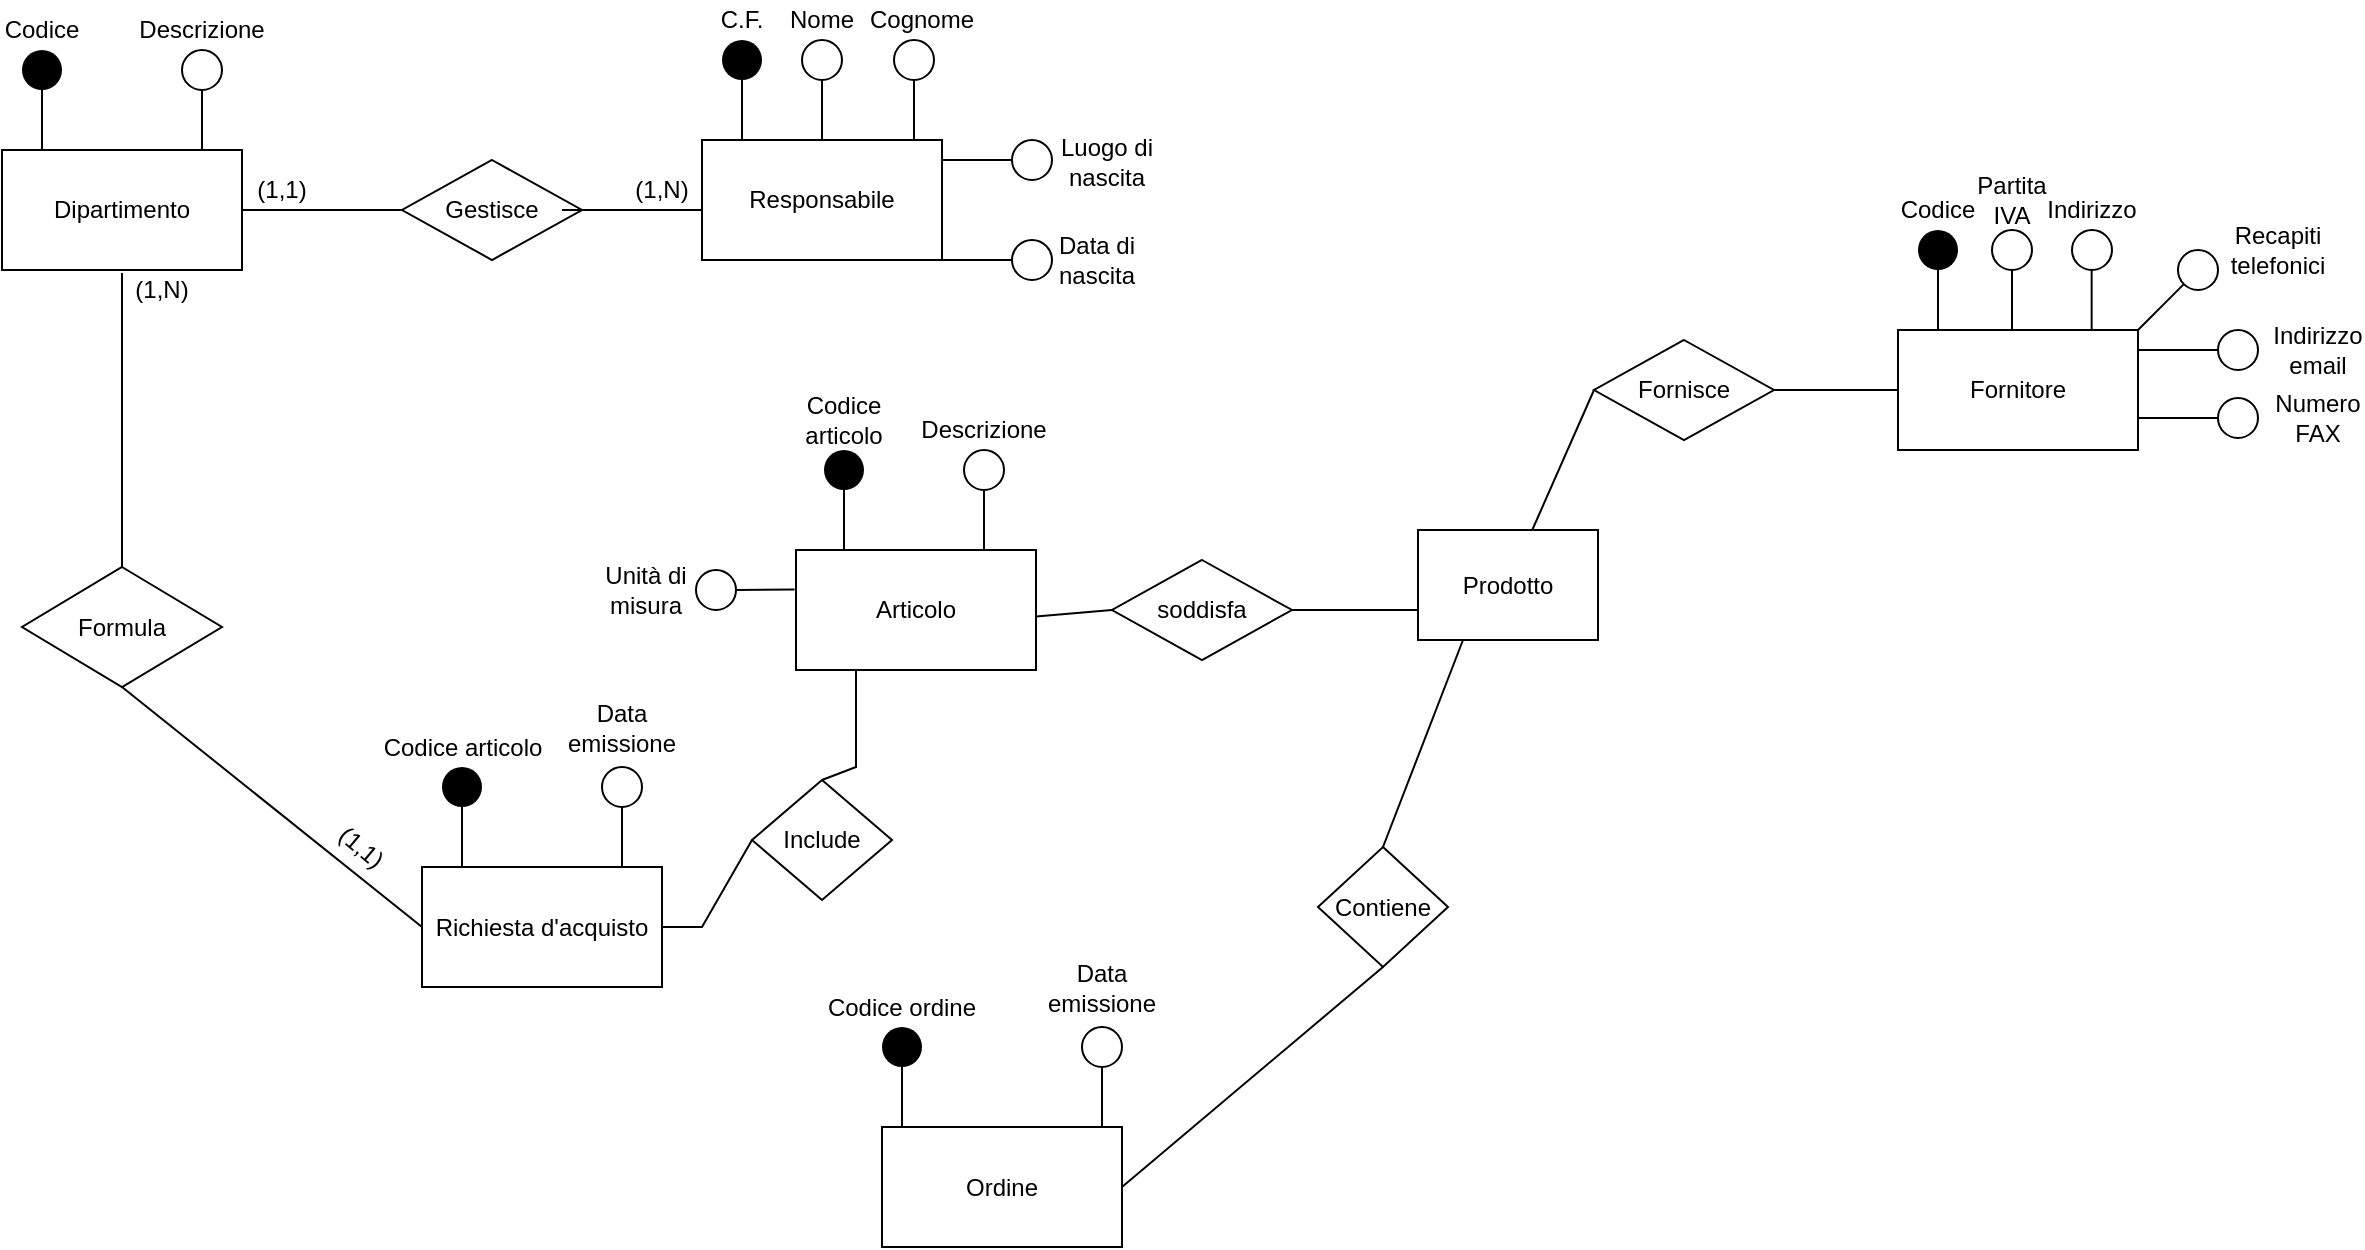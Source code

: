 <mxfile version="14.6.0" type="github">
  <diagram id="SgajTCS_TB5HfmCs7Fzj" name="Page-1">
    <mxGraphModel dx="1426" dy="797" grid="1" gridSize="10" guides="1" tooltips="1" connect="1" arrows="1" fold="1" page="1" pageScale="1" pageWidth="1654" pageHeight="1169" math="0" shadow="0">
      <root>
        <mxCell id="0" />
        <mxCell id="1" parent="0" />
        <mxCell id="WNvgnv75Yjdc2z-mZm8R-49" value="" style="group" parent="1" connectable="0" vertex="1">
          <mxGeometry x="732" y="703.5" width="120" height="140" as="geometry" />
        </mxCell>
        <mxCell id="WNvgnv75Yjdc2z-mZm8R-8" value="Ordine" style="rounded=0;whiteSpace=wrap;html=1;" parent="WNvgnv75Yjdc2z-mZm8R-49" vertex="1">
          <mxGeometry y="80" width="120" height="60" as="geometry" />
        </mxCell>
        <mxCell id="WNvgnv75Yjdc2z-mZm8R-26" value="" style="group" parent="WNvgnv75Yjdc2z-mZm8R-49" connectable="0" vertex="1">
          <mxGeometry x="90" width="40" height="80" as="geometry" />
        </mxCell>
        <mxCell id="0HRdDKmyG6_fZgm3HTcE-7" value="" style="ellipse;whiteSpace=wrap;html=1;aspect=fixed;" parent="WNvgnv75Yjdc2z-mZm8R-26" vertex="1">
          <mxGeometry x="10" y="30" width="20" height="20" as="geometry" />
        </mxCell>
        <mxCell id="0HRdDKmyG6_fZgm3HTcE-8" value="" style="endArrow=none;html=1;entryX=0.5;entryY=1;entryDx=0;entryDy=0;" parent="WNvgnv75Yjdc2z-mZm8R-26" target="0HRdDKmyG6_fZgm3HTcE-7" edge="1">
          <mxGeometry y="10" width="50" height="50" as="geometry">
            <mxPoint x="20" y="80" as="sourcePoint" />
            <mxPoint x="440" y="10" as="targetPoint" />
          </mxGeometry>
        </mxCell>
        <mxCell id="0HRdDKmyG6_fZgm3HTcE-9" value="&lt;div&gt;Data emissione&lt;/div&gt;" style="text;html=1;strokeColor=none;fillColor=none;align=center;verticalAlign=middle;whiteSpace=wrap;rounded=0;" parent="WNvgnv75Yjdc2z-mZm8R-26" vertex="1">
          <mxGeometry width="40" height="20" as="geometry" />
        </mxCell>
        <mxCell id="WNvgnv75Yjdc2z-mZm8R-27" value="" style="group" parent="WNvgnv75Yjdc2z-mZm8R-49" connectable="0" vertex="1">
          <mxGeometry x="-10" y="10" width="40" height="70" as="geometry" />
        </mxCell>
        <mxCell id="WNvgnv75Yjdc2z-mZm8R-28" value="" style="endArrow=none;html=1;" parent="WNvgnv75Yjdc2z-mZm8R-27" edge="1">
          <mxGeometry width="50" height="50" relative="1" as="geometry">
            <mxPoint x="20" y="70" as="sourcePoint" />
            <mxPoint x="20" y="40" as="targetPoint" />
          </mxGeometry>
        </mxCell>
        <mxCell id="WNvgnv75Yjdc2z-mZm8R-29" value="" style="ellipse;fillColor=#000000;strokeColor=none;" parent="WNvgnv75Yjdc2z-mZm8R-27" vertex="1">
          <mxGeometry x="10" y="20" width="20" height="20" as="geometry" />
        </mxCell>
        <mxCell id="WNvgnv75Yjdc2z-mZm8R-30" value="Codice ordine" style="text;html=1;strokeColor=none;fillColor=none;align=center;verticalAlign=middle;whiteSpace=wrap;rounded=0;" parent="WNvgnv75Yjdc2z-mZm8R-27" vertex="1">
          <mxGeometry x="-20" width="80" height="20" as="geometry" />
        </mxCell>
        <mxCell id="WNvgnv75Yjdc2z-mZm8R-50" value="" style="group" parent="1" connectable="0" vertex="1">
          <mxGeometry x="502" y="573.5" width="120" height="140" as="geometry" />
        </mxCell>
        <mxCell id="WNvgnv75Yjdc2z-mZm8R-5" value="Richiesta d&#39;acquisto" style="rounded=0;whiteSpace=wrap;html=1;" parent="WNvgnv75Yjdc2z-mZm8R-50" vertex="1">
          <mxGeometry y="80" width="120" height="60" as="geometry" />
        </mxCell>
        <mxCell id="WNvgnv75Yjdc2z-mZm8R-33" value="" style="group" parent="WNvgnv75Yjdc2z-mZm8R-50" connectable="0" vertex="1">
          <mxGeometry y="10" width="70" height="70" as="geometry" />
        </mxCell>
        <mxCell id="WNvgnv75Yjdc2z-mZm8R-34" value="" style="endArrow=none;html=1;" parent="WNvgnv75Yjdc2z-mZm8R-33" edge="1">
          <mxGeometry width="50" height="50" relative="1" as="geometry">
            <mxPoint x="20" y="70" as="sourcePoint" />
            <mxPoint x="20" y="40" as="targetPoint" />
          </mxGeometry>
        </mxCell>
        <mxCell id="WNvgnv75Yjdc2z-mZm8R-35" value="" style="ellipse;fillColor=#000000;strokeColor=none;" parent="WNvgnv75Yjdc2z-mZm8R-33" vertex="1">
          <mxGeometry x="10" y="20" width="20" height="20" as="geometry" />
        </mxCell>
        <mxCell id="WNvgnv75Yjdc2z-mZm8R-36" value="Codice articolo" style="text;html=1;strokeColor=none;fillColor=none;align=center;verticalAlign=middle;whiteSpace=wrap;rounded=0;" parent="WNvgnv75Yjdc2z-mZm8R-33" vertex="1">
          <mxGeometry x="-22.5" width="85" height="20" as="geometry" />
        </mxCell>
        <mxCell id="WNvgnv75Yjdc2z-mZm8R-37" value="" style="group" parent="WNvgnv75Yjdc2z-mZm8R-50" connectable="0" vertex="1">
          <mxGeometry x="80" width="40" height="80" as="geometry" />
        </mxCell>
        <mxCell id="WNvgnv75Yjdc2z-mZm8R-38" value="" style="ellipse;whiteSpace=wrap;html=1;aspect=fixed;" parent="WNvgnv75Yjdc2z-mZm8R-37" vertex="1">
          <mxGeometry x="10" y="30" width="20" height="20" as="geometry" />
        </mxCell>
        <mxCell id="WNvgnv75Yjdc2z-mZm8R-39" value="" style="endArrow=none;html=1;entryX=0.5;entryY=1;entryDx=0;entryDy=0;" parent="WNvgnv75Yjdc2z-mZm8R-37" target="WNvgnv75Yjdc2z-mZm8R-38" edge="1">
          <mxGeometry y="10" width="50" height="50" as="geometry">
            <mxPoint x="20" y="80" as="sourcePoint" />
            <mxPoint x="440" y="10" as="targetPoint" />
          </mxGeometry>
        </mxCell>
        <mxCell id="WNvgnv75Yjdc2z-mZm8R-40" value="&lt;div&gt;Data emissione&lt;/div&gt;" style="text;html=1;strokeColor=none;fillColor=none;align=center;verticalAlign=middle;whiteSpace=wrap;rounded=0;" parent="WNvgnv75Yjdc2z-mZm8R-37" vertex="1">
          <mxGeometry width="40" height="20" as="geometry" />
        </mxCell>
        <mxCell id="rO08BDKu-81Ofjsckch7-46" value="" style="group" parent="1" connectable="0" vertex="1">
          <mxGeometry x="1240" y="315" width="230" height="130" as="geometry" />
        </mxCell>
        <mxCell id="WNvgnv75Yjdc2z-mZm8R-7" value="&lt;div&gt;Fornitore&lt;/div&gt;" style="rounded=0;whiteSpace=wrap;html=1;" parent="rO08BDKu-81Ofjsckch7-46" vertex="1">
          <mxGeometry y="70" width="120" height="60" as="geometry" />
        </mxCell>
        <mxCell id="rO08BDKu-81Ofjsckch7-3" value="" style="group" parent="rO08BDKu-81Ofjsckch7-46" connectable="0" vertex="1">
          <mxGeometry width="40" height="70" as="geometry" />
        </mxCell>
        <mxCell id="rO08BDKu-81Ofjsckch7-4" value="" style="endArrow=none;html=1;" parent="rO08BDKu-81Ofjsckch7-3" edge="1">
          <mxGeometry width="50" height="50" relative="1" as="geometry">
            <mxPoint x="20" y="70" as="sourcePoint" />
            <mxPoint x="20" y="40" as="targetPoint" />
          </mxGeometry>
        </mxCell>
        <mxCell id="rO08BDKu-81Ofjsckch7-5" value="" style="ellipse;fillColor=#000000;strokeColor=none;" parent="rO08BDKu-81Ofjsckch7-3" vertex="1">
          <mxGeometry x="10" y="20" width="20" height="20" as="geometry" />
        </mxCell>
        <mxCell id="rO08BDKu-81Ofjsckch7-6" value="Codice" style="text;html=1;strokeColor=none;fillColor=none;align=center;verticalAlign=middle;whiteSpace=wrap;rounded=0;" parent="rO08BDKu-81Ofjsckch7-3" vertex="1">
          <mxGeometry width="40" height="20" as="geometry" />
        </mxCell>
        <mxCell id="rO08BDKu-81Ofjsckch7-7" value="" style="group" parent="rO08BDKu-81Ofjsckch7-46" connectable="0" vertex="1">
          <mxGeometry x="37" width="40" height="70" as="geometry" />
        </mxCell>
        <mxCell id="rO08BDKu-81Ofjsckch7-10" value="Partita IVA" style="text;html=1;strokeColor=none;fillColor=none;align=center;verticalAlign=middle;whiteSpace=wrap;rounded=0;" parent="rO08BDKu-81Ofjsckch7-7" vertex="1">
          <mxGeometry y="-10" width="40" height="30" as="geometry" />
        </mxCell>
        <mxCell id="rO08BDKu-81Ofjsckch7-15" value="" style="ellipse;whiteSpace=wrap;html=1;aspect=fixed;" parent="rO08BDKu-81Ofjsckch7-7" vertex="1">
          <mxGeometry x="10" y="20" width="20" height="20" as="geometry" />
        </mxCell>
        <mxCell id="rO08BDKu-81Ofjsckch7-12" value="" style="endArrow=none;html=1;" parent="rO08BDKu-81Ofjsckch7-46" edge="1">
          <mxGeometry width="50" height="50" relative="1" as="geometry">
            <mxPoint x="96.83" y="70" as="sourcePoint" />
            <mxPoint x="96.83" y="40" as="targetPoint" />
          </mxGeometry>
        </mxCell>
        <mxCell id="rO08BDKu-81Ofjsckch7-13" value="" style="ellipse;whiteSpace=wrap;html=1;aspect=fixed;" parent="rO08BDKu-81Ofjsckch7-46" vertex="1">
          <mxGeometry x="87" y="20" width="20" height="20" as="geometry" />
        </mxCell>
        <mxCell id="rO08BDKu-81Ofjsckch7-14" value="Indirizzo" style="text;html=1;strokeColor=none;fillColor=none;align=center;verticalAlign=middle;whiteSpace=wrap;rounded=0;" parent="rO08BDKu-81Ofjsckch7-46" vertex="1">
          <mxGeometry x="77" width="40" height="20" as="geometry" />
        </mxCell>
        <mxCell id="rO08BDKu-81Ofjsckch7-22" value="" style="endArrow=none;html=1;entryX=0;entryY=1;entryDx=0;entryDy=0;" parent="rO08BDKu-81Ofjsckch7-46" target="rO08BDKu-81Ofjsckch7-23" edge="1">
          <mxGeometry width="50" height="50" relative="1" as="geometry">
            <mxPoint x="120" y="70" as="sourcePoint" />
            <mxPoint x="140" y="60" as="targetPoint" />
          </mxGeometry>
        </mxCell>
        <mxCell id="rO08BDKu-81Ofjsckch7-23" value="" style="ellipse;whiteSpace=wrap;html=1;aspect=fixed;" parent="rO08BDKu-81Ofjsckch7-46" vertex="1">
          <mxGeometry x="140" y="30" width="20" height="20" as="geometry" />
        </mxCell>
        <mxCell id="rO08BDKu-81Ofjsckch7-24" value="Recapiti telefonici" style="text;html=1;strokeColor=none;fillColor=none;align=center;verticalAlign=middle;whiteSpace=wrap;rounded=0;" parent="rO08BDKu-81Ofjsckch7-46" vertex="1">
          <mxGeometry x="170" y="20" width="40" height="20" as="geometry" />
        </mxCell>
        <mxCell id="rO08BDKu-81Ofjsckch7-27" value="" style="endArrow=none;html=1;exitX=0.475;exitY=0;exitDx=0;exitDy=0;entryX=0.5;entryY=1;entryDx=0;entryDy=0;exitPerimeter=0;" parent="rO08BDKu-81Ofjsckch7-46" source="WNvgnv75Yjdc2z-mZm8R-7" target="rO08BDKu-81Ofjsckch7-15" edge="1">
          <mxGeometry width="50" height="50" relative="1" as="geometry">
            <mxPoint x="30" y="60" as="sourcePoint" />
            <mxPoint x="80" y="10" as="targetPoint" />
          </mxGeometry>
        </mxCell>
        <mxCell id="rO08BDKu-81Ofjsckch7-30" value="Indirizzo email" style="text;html=1;strokeColor=none;fillColor=none;align=center;verticalAlign=middle;whiteSpace=wrap;rounded=0;" parent="rO08BDKu-81Ofjsckch7-46" vertex="1">
          <mxGeometry x="190" y="70" width="40" height="20" as="geometry" />
        </mxCell>
        <mxCell id="rO08BDKu-81Ofjsckch7-32" value="Numero FAX" style="text;html=1;strokeColor=none;fillColor=none;align=center;verticalAlign=middle;whiteSpace=wrap;rounded=0;" parent="rO08BDKu-81Ofjsckch7-46" vertex="1">
          <mxGeometry x="190" y="104" width="40" height="20" as="geometry" />
        </mxCell>
        <mxCell id="rO08BDKu-81Ofjsckch7-38" value="" style="ellipse;whiteSpace=wrap;html=1;aspect=fixed;" parent="rO08BDKu-81Ofjsckch7-46" vertex="1">
          <mxGeometry x="160" y="104" width="20" height="20" as="geometry" />
        </mxCell>
        <mxCell id="rO08BDKu-81Ofjsckch7-43" value="" style="ellipse;whiteSpace=wrap;html=1;aspect=fixed;" parent="rO08BDKu-81Ofjsckch7-46" vertex="1">
          <mxGeometry x="160" y="70" width="20" height="20" as="geometry" />
        </mxCell>
        <mxCell id="rO08BDKu-81Ofjsckch7-44" value="" style="endArrow=none;html=1;entryX=0;entryY=0.5;entryDx=0;entryDy=0;" parent="rO08BDKu-81Ofjsckch7-46" target="rO08BDKu-81Ofjsckch7-43" edge="1">
          <mxGeometry width="50" height="50" relative="1" as="geometry">
            <mxPoint x="120" y="80" as="sourcePoint" />
            <mxPoint x="130" y="130" as="targetPoint" />
          </mxGeometry>
        </mxCell>
        <mxCell id="rO08BDKu-81Ofjsckch7-45" value="" style="endArrow=none;html=1;entryX=0;entryY=0.5;entryDx=0;entryDy=0;" parent="rO08BDKu-81Ofjsckch7-46" target="rO08BDKu-81Ofjsckch7-38" edge="1">
          <mxGeometry width="50" height="50" relative="1" as="geometry">
            <mxPoint x="120" y="114" as="sourcePoint" />
            <mxPoint x="120" y="80" as="targetPoint" />
          </mxGeometry>
        </mxCell>
        <mxCell id="WNvgnv75Yjdc2z-mZm8R-59" value="" style="group" parent="1" connectable="0" vertex="1">
          <mxGeometry x="589" y="420" width="348" height="135" as="geometry" />
        </mxCell>
        <mxCell id="0HRdDKmyG6_fZgm3HTcE-2" value="Articolo" style="rounded=0;whiteSpace=wrap;html=1;" parent="WNvgnv75Yjdc2z-mZm8R-59" vertex="1">
          <mxGeometry x="100" y="75" width="120" height="60" as="geometry" />
        </mxCell>
        <mxCell id="0HRdDKmyG6_fZgm3HTcE-49" value="" style="group" parent="WNvgnv75Yjdc2z-mZm8R-59" connectable="0" vertex="1">
          <mxGeometry x="174" y="5" width="40" height="70" as="geometry" />
        </mxCell>
        <mxCell id="0HRdDKmyG6_fZgm3HTcE-50" value="" style="ellipse;whiteSpace=wrap;html=1;aspect=fixed;" parent="0HRdDKmyG6_fZgm3HTcE-49" vertex="1">
          <mxGeometry x="10" y="20" width="20" height="20" as="geometry" />
        </mxCell>
        <mxCell id="0HRdDKmyG6_fZgm3HTcE-51" value="" style="endArrow=none;html=1;entryX=0.5;entryY=1;entryDx=0;entryDy=0;" parent="0HRdDKmyG6_fZgm3HTcE-49" target="0HRdDKmyG6_fZgm3HTcE-50" edge="1">
          <mxGeometry width="50" height="50" relative="1" as="geometry">
            <mxPoint x="20" y="70" as="sourcePoint" />
            <mxPoint x="440" as="targetPoint" />
          </mxGeometry>
        </mxCell>
        <mxCell id="0HRdDKmyG6_fZgm3HTcE-52" value="Descrizione" style="text;html=1;strokeColor=none;fillColor=none;align=center;verticalAlign=middle;whiteSpace=wrap;rounded=0;" parent="0HRdDKmyG6_fZgm3HTcE-49" vertex="1">
          <mxGeometry width="40" height="20" as="geometry" />
        </mxCell>
        <mxCell id="WNvgnv75Yjdc2z-mZm8R-55" value="" style="group" parent="WNvgnv75Yjdc2z-mZm8R-59" connectable="0" vertex="1">
          <mxGeometry x="104" width="40" height="70" as="geometry" />
        </mxCell>
        <mxCell id="WNvgnv75Yjdc2z-mZm8R-58" value="Codice articolo" style="text;html=1;strokeColor=none;fillColor=none;align=center;verticalAlign=middle;whiteSpace=wrap;rounded=0;" parent="WNvgnv75Yjdc2z-mZm8R-55" vertex="1">
          <mxGeometry width="40" height="20" as="geometry" />
        </mxCell>
        <mxCell id="0HRdDKmyG6_fZgm3HTcE-55" value="" style="endArrow=none;html=1;entryX=0.5;entryY=1;entryDx=0;entryDy=0;exitX=-0.006;exitY=0.329;exitDx=0;exitDy=0;exitPerimeter=0;" parent="WNvgnv75Yjdc2z-mZm8R-59" source="0HRdDKmyG6_fZgm3HTcE-2" target="0HRdDKmyG6_fZgm3HTcE-54" edge="1">
          <mxGeometry width="50" height="50" relative="1" as="geometry">
            <mxPoint x="74" y="95" as="sourcePoint" />
            <mxPoint x="24" y="-325" as="targetPoint" />
          </mxGeometry>
        </mxCell>
        <mxCell id="WNvgnv75Yjdc2z-mZm8R-56" value="" style="endArrow=none;html=1;" parent="WNvgnv75Yjdc2z-mZm8R-59" edge="1">
          <mxGeometry width="50" height="50" relative="1" as="geometry">
            <mxPoint x="124" y="75" as="sourcePoint" />
            <mxPoint x="124" y="45" as="targetPoint" />
          </mxGeometry>
        </mxCell>
        <mxCell id="WNvgnv75Yjdc2z-mZm8R-57" value="" style="ellipse;fillColor=#000000;strokeColor=none;" parent="WNvgnv75Yjdc2z-mZm8R-59" vertex="1">
          <mxGeometry x="114" y="25" width="20" height="20" as="geometry" />
        </mxCell>
        <mxCell id="0HRdDKmyG6_fZgm3HTcE-54" value="" style="ellipse;whiteSpace=wrap;html=1;aspect=fixed;rotation=-90;" parent="WNvgnv75Yjdc2z-mZm8R-59" vertex="1">
          <mxGeometry x="50" y="85" width="20" height="20" as="geometry" />
        </mxCell>
        <mxCell id="0HRdDKmyG6_fZgm3HTcE-56" value="Unità di misura" style="text;html=1;strokeColor=none;fillColor=none;align=center;verticalAlign=middle;whiteSpace=wrap;rounded=0;rotation=0;" parent="WNvgnv75Yjdc2z-mZm8R-59" vertex="1">
          <mxGeometry y="85" width="50" height="20" as="geometry" />
        </mxCell>
        <mxCell id="bM5dK80RpnCK_b3BRVvJ-6" value="soddisfa" style="shape=rhombus;perimeter=rhombusPerimeter;whiteSpace=wrap;html=1;align=center;" vertex="1" parent="WNvgnv75Yjdc2z-mZm8R-59">
          <mxGeometry x="258" y="80" width="90" height="50" as="geometry" />
        </mxCell>
        <mxCell id="bM5dK80RpnCK_b3BRVvJ-7" value="" style="endArrow=none;html=1;" edge="1" parent="WNvgnv75Yjdc2z-mZm8R-59" source="bM5dK80RpnCK_b3BRVvJ-6">
          <mxGeometry width="50" height="50" relative="1" as="geometry">
            <mxPoint x="350" y="104.71" as="sourcePoint" />
            <mxPoint x="411" y="105" as="targetPoint" />
          </mxGeometry>
        </mxCell>
        <mxCell id="bM5dK80RpnCK_b3BRVvJ-8" value="" style="endArrow=none;html=1;entryX=0;entryY=0.5;entryDx=0;entryDy=0;" edge="1" parent="WNvgnv75Yjdc2z-mZm8R-59" target="bM5dK80RpnCK_b3BRVvJ-6">
          <mxGeometry width="50" height="50" relative="1" as="geometry">
            <mxPoint x="220" y="108.296" as="sourcePoint" />
            <mxPoint x="250" y="103" as="targetPoint" />
          </mxGeometry>
        </mxCell>
        <mxCell id="WNvgnv75Yjdc2z-mZm8R-60" value="" style="group" parent="1" connectable="0" vertex="1">
          <mxGeometry x="292" y="225" width="120" height="130" as="geometry" />
        </mxCell>
        <mxCell id="WNvgnv75Yjdc2z-mZm8R-1" value="&lt;div&gt;Dipartimento&lt;/div&gt;" style="rounded=0;whiteSpace=wrap;html=1;" parent="WNvgnv75Yjdc2z-mZm8R-60" vertex="1">
          <mxGeometry y="70" width="120" height="60" as="geometry" />
        </mxCell>
        <mxCell id="WNvgnv75Yjdc2z-mZm8R-15" value="" style="group" parent="WNvgnv75Yjdc2z-mZm8R-60" connectable="0" vertex="1">
          <mxGeometry width="40" height="70" as="geometry" />
        </mxCell>
        <mxCell id="WNvgnv75Yjdc2z-mZm8R-10" value="" style="endArrow=none;html=1;" parent="WNvgnv75Yjdc2z-mZm8R-15" edge="1">
          <mxGeometry width="50" height="50" relative="1" as="geometry">
            <mxPoint x="20" y="70" as="sourcePoint" />
            <mxPoint x="20" y="40" as="targetPoint" />
          </mxGeometry>
        </mxCell>
        <mxCell id="WNvgnv75Yjdc2z-mZm8R-12" value="" style="ellipse;fillColor=#000000;strokeColor=none;" parent="WNvgnv75Yjdc2z-mZm8R-15" vertex="1">
          <mxGeometry x="10" y="20" width="20" height="20" as="geometry" />
        </mxCell>
        <mxCell id="WNvgnv75Yjdc2z-mZm8R-13" value="Codice" style="text;html=1;strokeColor=none;fillColor=none;align=center;verticalAlign=middle;whiteSpace=wrap;rounded=0;" parent="WNvgnv75Yjdc2z-mZm8R-15" vertex="1">
          <mxGeometry width="40" height="20" as="geometry" />
        </mxCell>
        <mxCell id="WNvgnv75Yjdc2z-mZm8R-20" value="" style="group" parent="WNvgnv75Yjdc2z-mZm8R-60" connectable="0" vertex="1">
          <mxGeometry x="80" width="40" height="70" as="geometry" />
        </mxCell>
        <mxCell id="WNvgnv75Yjdc2z-mZm8R-17" value="" style="ellipse;whiteSpace=wrap;html=1;aspect=fixed;" parent="WNvgnv75Yjdc2z-mZm8R-20" vertex="1">
          <mxGeometry x="10" y="20" width="20" height="20" as="geometry" />
        </mxCell>
        <mxCell id="WNvgnv75Yjdc2z-mZm8R-18" value="" style="endArrow=none;html=1;entryX=0.5;entryY=1;entryDx=0;entryDy=0;" parent="WNvgnv75Yjdc2z-mZm8R-20" target="WNvgnv75Yjdc2z-mZm8R-17" edge="1">
          <mxGeometry width="50" height="50" relative="1" as="geometry">
            <mxPoint x="20" y="70" as="sourcePoint" />
            <mxPoint x="440" as="targetPoint" />
          </mxGeometry>
        </mxCell>
        <mxCell id="WNvgnv75Yjdc2z-mZm8R-19" value="Descrizione" style="text;html=1;strokeColor=none;fillColor=none;align=center;verticalAlign=middle;whiteSpace=wrap;rounded=0;" parent="WNvgnv75Yjdc2z-mZm8R-20" vertex="1">
          <mxGeometry width="40" height="20" as="geometry" />
        </mxCell>
        <mxCell id="tpPD9y9O5CYVwDH-KBWt-41" value="Contiene" style="shape=rhombus;perimeter=rhombusPerimeter;whiteSpace=wrap;html=1;align=center;" parent="1" vertex="1">
          <mxGeometry x="950" y="643.5" width="65" height="60" as="geometry" />
        </mxCell>
        <mxCell id="tpPD9y9O5CYVwDH-KBWt-44" value="Include" style="shape=rhombus;perimeter=rhombusPerimeter;whiteSpace=wrap;html=1;align=center;" parent="1" vertex="1">
          <mxGeometry x="667" y="610" width="70" height="60" as="geometry" />
        </mxCell>
        <mxCell id="tpPD9y9O5CYVwDH-KBWt-45" value="Gestisce" style="shape=rhombus;perimeter=rhombusPerimeter;whiteSpace=wrap;html=1;align=center;" parent="1" vertex="1">
          <mxGeometry x="492" y="300" width="90" height="50" as="geometry" />
        </mxCell>
        <mxCell id="0HRdDKmyG6_fZgm3HTcE-60" value="Fornisce" style="shape=rhombus;perimeter=rhombusPerimeter;whiteSpace=wrap;html=1;align=center;" parent="1" vertex="1">
          <mxGeometry x="1088" y="390" width="90" height="50" as="geometry" />
        </mxCell>
        <mxCell id="M21YRBM6ek0T0KyPJ6oD-3" value="" style="endArrow=none;html=1;" parent="1" edge="1" target="WNvgnv75Yjdc2z-mZm8R-7" source="0HRdDKmyG6_fZgm3HTcE-60">
          <mxGeometry width="50" height="50" relative="1" as="geometry">
            <mxPoint x="1180" y="414.71" as="sourcePoint" />
            <mxPoint x="1280" y="414.71" as="targetPoint" />
          </mxGeometry>
        </mxCell>
        <mxCell id="tpPD9y9O5CYVwDH-KBWt-48" value="" style="endArrow=none;html=1;exitX=1;exitY=0.5;exitDx=0;exitDy=0;entryX=0;entryY=0.5;entryDx=0;entryDy=0;" parent="1" source="WNvgnv75Yjdc2z-mZm8R-1" target="tpPD9y9O5CYVwDH-KBWt-45" edge="1">
          <mxGeometry width="50" height="50" relative="1" as="geometry">
            <mxPoint x="412" y="360.76" as="sourcePoint" />
            <mxPoint x="462" y="350.76" as="targetPoint" />
          </mxGeometry>
        </mxCell>
        <mxCell id="tpPD9y9O5CYVwDH-KBWt-51" value="" style="line;strokeWidth=1;rotatable=0;dashed=0;labelPosition=right;align=left;verticalAlign=middle;spacingTop=0;spacingLeft=6;points=[];portConstraint=eastwest;" parent="1" vertex="1">
          <mxGeometry x="572" y="320" width="70" height="10" as="geometry" />
        </mxCell>
        <mxCell id="tpPD9y9O5CYVwDH-KBWt-52" value="(1,1)" style="text;html=1;strokeColor=none;fillColor=none;align=center;verticalAlign=middle;whiteSpace=wrap;rounded=0;" parent="1" vertex="1">
          <mxGeometry x="412" y="305" width="40" height="20" as="geometry" />
        </mxCell>
        <mxCell id="tpPD9y9O5CYVwDH-KBWt-53" value="(1,N)" style="text;html=1;strokeColor=none;fillColor=none;align=center;verticalAlign=middle;whiteSpace=wrap;rounded=0;" parent="1" vertex="1">
          <mxGeometry x="602" y="305" width="40" height="20" as="geometry" />
        </mxCell>
        <mxCell id="WNvgnv75Yjdc2z-mZm8R-68" value="" style="endArrow=none;html=1;rounded=0;entryX=0;entryY=0.5;entryDx=0;entryDy=0;" parent="1" target="tpPD9y9O5CYVwDH-KBWt-44" edge="1">
          <mxGeometry relative="1" as="geometry">
            <mxPoint x="622" y="683.5" as="sourcePoint" />
            <mxPoint x="782" y="683.5" as="targetPoint" />
            <Array as="points">
              <mxPoint x="642" y="683.5" />
            </Array>
          </mxGeometry>
        </mxCell>
        <mxCell id="tpPD9y9O5CYVwDH-KBWt-60" value="Formula" style="shape=rhombus;perimeter=rhombusPerimeter;whiteSpace=wrap;html=1;align=center;" parent="1" vertex="1">
          <mxGeometry x="302" y="503.5" width="100" height="60" as="geometry" />
        </mxCell>
        <mxCell id="tpPD9y9O5CYVwDH-KBWt-62" value="" style="line;strokeWidth=1;rotatable=0;dashed=0;labelPosition=right;align=left;verticalAlign=middle;spacingTop=0;spacingLeft=6;points=[];portConstraint=eastwest;" parent="1" vertex="1">
          <mxGeometry x="302" y="393.5" width="140" as="geometry" />
        </mxCell>
        <mxCell id="tpPD9y9O5CYVwDH-KBWt-64" value="" style="endArrow=none;html=1;rounded=0;entryX=0.5;entryY=0;entryDx=0;entryDy=0;" parent="1" target="tpPD9y9O5CYVwDH-KBWt-60" edge="1">
          <mxGeometry relative="1" as="geometry">
            <mxPoint x="352" y="356.5" as="sourcePoint" />
            <mxPoint x="402" y="463.5" as="targetPoint" />
          </mxGeometry>
        </mxCell>
        <mxCell id="WNvgnv75Yjdc2z-mZm8R-70" value="" style="endArrow=none;html=1;rounded=0;entryX=0.25;entryY=1;entryDx=0;entryDy=0;exitX=0.5;exitY=0;exitDx=0;exitDy=0;" parent="1" source="tpPD9y9O5CYVwDH-KBWt-44" target="0HRdDKmyG6_fZgm3HTcE-2" edge="1">
          <mxGeometry relative="1" as="geometry">
            <mxPoint x="742" y="663.26" as="sourcePoint" />
            <mxPoint x="802" y="593.5" as="targetPoint" />
            <Array as="points">
              <mxPoint x="719" y="603.5" />
            </Array>
          </mxGeometry>
        </mxCell>
        <mxCell id="WNvgnv75Yjdc2z-mZm8R-71" value="" style="endArrow=none;html=1;rounded=0;exitX=0.25;exitY=1;exitDx=0;exitDy=0;entryX=0.5;entryY=0;entryDx=0;entryDy=0;" parent="1" source="bM5dK80RpnCK_b3BRVvJ-4" target="tpPD9y9O5CYVwDH-KBWt-41" edge="1">
          <mxGeometry relative="1" as="geometry">
            <mxPoint x="702" y="593.5" as="sourcePoint" />
            <mxPoint x="862" y="593.5" as="targetPoint" />
            <Array as="points" />
          </mxGeometry>
        </mxCell>
        <mxCell id="WNvgnv75Yjdc2z-mZm8R-72" value="" style="endArrow=none;html=1;rounded=0;entryX=0.5;entryY=1;entryDx=0;entryDy=0;exitX=1;exitY=0.5;exitDx=0;exitDy=0;" parent="1" source="WNvgnv75Yjdc2z-mZm8R-8" target="tpPD9y9O5CYVwDH-KBWt-41" edge="1">
          <mxGeometry relative="1" as="geometry">
            <mxPoint x="940" y="750" as="sourcePoint" />
            <mxPoint x="702" y="623.5" as="targetPoint" />
          </mxGeometry>
        </mxCell>
        <mxCell id="tpPD9y9O5CYVwDH-KBWt-75" value="Responsabile" style="rounded=0;whiteSpace=wrap;html=1;" parent="1" vertex="1">
          <mxGeometry x="642" y="290" width="120" height="60" as="geometry" />
        </mxCell>
        <mxCell id="tpPD9y9O5CYVwDH-KBWt-76" value="" style="group" parent="1" connectable="0" vertex="1">
          <mxGeometry x="732" y="220" width="40" height="70" as="geometry" />
        </mxCell>
        <mxCell id="tpPD9y9O5CYVwDH-KBWt-77" value="" style="ellipse;whiteSpace=wrap;html=1;aspect=fixed;" parent="tpPD9y9O5CYVwDH-KBWt-76" vertex="1">
          <mxGeometry x="6" y="20" width="20" height="20" as="geometry" />
        </mxCell>
        <mxCell id="tpPD9y9O5CYVwDH-KBWt-78" value="" style="endArrow=none;html=1;entryX=0.5;entryY=1;entryDx=0;entryDy=0;" parent="tpPD9y9O5CYVwDH-KBWt-76" target="tpPD9y9O5CYVwDH-KBWt-77" edge="1">
          <mxGeometry width="50" height="50" relative="1" as="geometry">
            <mxPoint x="16" y="70" as="sourcePoint" />
            <mxPoint x="440" as="targetPoint" />
          </mxGeometry>
        </mxCell>
        <mxCell id="tpPD9y9O5CYVwDH-KBWt-79" value="Cognome" style="text;html=1;strokeColor=none;fillColor=none;align=center;verticalAlign=middle;whiteSpace=wrap;rounded=0;" parent="tpPD9y9O5CYVwDH-KBWt-76" vertex="1">
          <mxGeometry width="40" height="20" as="geometry" />
        </mxCell>
        <mxCell id="tpPD9y9O5CYVwDH-KBWt-80" value="" style="group" parent="1" connectable="0" vertex="1">
          <mxGeometry x="642" y="220" width="40" height="70" as="geometry" />
        </mxCell>
        <mxCell id="tpPD9y9O5CYVwDH-KBWt-81" value="" style="endArrow=none;html=1;" parent="tpPD9y9O5CYVwDH-KBWt-80" edge="1">
          <mxGeometry width="50" height="50" relative="1" as="geometry">
            <mxPoint x="20" y="70" as="sourcePoint" />
            <mxPoint x="20" y="40" as="targetPoint" />
          </mxGeometry>
        </mxCell>
        <mxCell id="tpPD9y9O5CYVwDH-KBWt-82" value="" style="ellipse;fillColor=#000000;strokeColor=none;" parent="tpPD9y9O5CYVwDH-KBWt-80" vertex="1">
          <mxGeometry x="10" y="20" width="20" height="20" as="geometry" />
        </mxCell>
        <mxCell id="tpPD9y9O5CYVwDH-KBWt-83" value="C.F." style="text;html=1;strokeColor=none;fillColor=none;align=center;verticalAlign=middle;whiteSpace=wrap;rounded=0;" parent="tpPD9y9O5CYVwDH-KBWt-80" vertex="1">
          <mxGeometry width="40" height="20" as="geometry" />
        </mxCell>
        <mxCell id="tpPD9y9O5CYVwDH-KBWt-84" value="" style="group" parent="1" connectable="0" vertex="1">
          <mxGeometry x="682" y="220" width="40" height="70" as="geometry" />
        </mxCell>
        <mxCell id="tpPD9y9O5CYVwDH-KBWt-85" value="" style="ellipse;whiteSpace=wrap;html=1;aspect=fixed;" parent="tpPD9y9O5CYVwDH-KBWt-84" vertex="1">
          <mxGeometry x="10" y="20" width="20" height="20" as="geometry" />
        </mxCell>
        <mxCell id="tpPD9y9O5CYVwDH-KBWt-86" value="" style="endArrow=none;html=1;entryX=0.5;entryY=1;entryDx=0;entryDy=0;" parent="tpPD9y9O5CYVwDH-KBWt-84" target="tpPD9y9O5CYVwDH-KBWt-85" edge="1">
          <mxGeometry width="50" height="50" relative="1" as="geometry">
            <mxPoint x="20" y="70" as="sourcePoint" />
            <mxPoint x="440" as="targetPoint" />
          </mxGeometry>
        </mxCell>
        <mxCell id="tpPD9y9O5CYVwDH-KBWt-87" value="Nome" style="text;html=1;strokeColor=none;fillColor=none;align=center;verticalAlign=middle;whiteSpace=wrap;rounded=0;" parent="tpPD9y9O5CYVwDH-KBWt-84" vertex="1">
          <mxGeometry width="40" height="20" as="geometry" />
        </mxCell>
        <mxCell id="tpPD9y9O5CYVwDH-KBWt-88" value="" style="ellipse;whiteSpace=wrap;html=1;aspect=fixed;rotation=90;" parent="1" vertex="1">
          <mxGeometry x="797" y="290" width="20" height="20" as="geometry" />
        </mxCell>
        <mxCell id="tpPD9y9O5CYVwDH-KBWt-89" value="" style="endArrow=none;html=1;entryX=0.5;entryY=1;entryDx=0;entryDy=0;exitX=1;exitY=0.167;exitDx=0;exitDy=0;exitPerimeter=0;" parent="1" source="tpPD9y9O5CYVwDH-KBWt-75" target="tpPD9y9O5CYVwDH-KBWt-88" edge="1">
          <mxGeometry x="432" y="-78.5" width="50" height="50" as="geometry">
            <mxPoint x="432" y="-58.5" as="sourcePoint" />
            <mxPoint x="487" y="376.5" as="targetPoint" />
          </mxGeometry>
        </mxCell>
        <mxCell id="tpPD9y9O5CYVwDH-KBWt-90" value="" style="ellipse;whiteSpace=wrap;html=1;aspect=fixed;rotation=90;" parent="1" vertex="1">
          <mxGeometry x="797" y="340" width="20" height="20" as="geometry" />
        </mxCell>
        <mxCell id="tpPD9y9O5CYVwDH-KBWt-91" value="" style="endArrow=none;html=1;entryX=0.5;entryY=1;entryDx=0;entryDy=0;exitX=1;exitY=0.25;exitDx=0;exitDy=0;" parent="1" target="tpPD9y9O5CYVwDH-KBWt-90" edge="1">
          <mxGeometry x="432" y="-33.5" width="50" height="50" as="geometry">
            <mxPoint x="762" y="350" as="sourcePoint" />
            <mxPoint x="487" y="421.5" as="targetPoint" />
          </mxGeometry>
        </mxCell>
        <mxCell id="tpPD9y9O5CYVwDH-KBWt-92" value="&lt;div&gt;Data di nascita&lt;/div&gt;" style="text;html=1;strokeColor=none;fillColor=none;align=center;verticalAlign=middle;whiteSpace=wrap;rounded=0;rotation=0;" parent="1" vertex="1">
          <mxGeometry x="812" y="340" width="55" height="20" as="geometry" />
        </mxCell>
        <mxCell id="tpPD9y9O5CYVwDH-KBWt-93" value="&lt;div&gt;Luogo di nascita&lt;/div&gt;" style="text;html=1;strokeColor=none;fillColor=none;align=center;verticalAlign=middle;whiteSpace=wrap;rounded=0;rotation=0;" parent="1" vertex="1">
          <mxGeometry x="817" y="290.75" width="55" height="20" as="geometry" />
        </mxCell>
        <mxCell id="tpPD9y9O5CYVwDH-KBWt-95" value="" style="endArrow=none;html=1;rounded=0;entryX=0;entryY=0.5;entryDx=0;entryDy=0;exitX=0.5;exitY=1;exitDx=0;exitDy=0;" parent="1" source="tpPD9y9O5CYVwDH-KBWt-60" target="WNvgnv75Yjdc2z-mZm8R-5" edge="1">
          <mxGeometry relative="1" as="geometry">
            <mxPoint x="372" y="573.5" as="sourcePoint" />
            <mxPoint x="512" y="533.5" as="targetPoint" />
          </mxGeometry>
        </mxCell>
        <mxCell id="tpPD9y9O5CYVwDH-KBWt-96" value="(1,N)" style="text;html=1;strokeColor=none;fillColor=none;align=center;verticalAlign=middle;whiteSpace=wrap;rounded=0;" parent="1" vertex="1">
          <mxGeometry x="352" y="355" width="40" height="20" as="geometry" />
        </mxCell>
        <mxCell id="tpPD9y9O5CYVwDH-KBWt-98" value="(1,1)" style="text;html=1;strokeColor=none;fillColor=none;align=center;verticalAlign=middle;whiteSpace=wrap;rounded=0;rotation=40;" parent="1" vertex="1">
          <mxGeometry x="452" y="633.5" width="40" height="20" as="geometry" />
        </mxCell>
        <mxCell id="bM5dK80RpnCK_b3BRVvJ-1" value="" style="endArrow=none;html=1;entryX=0;entryY=0.5;entryDx=0;entryDy=0;" edge="1" parent="1" source="bM5dK80RpnCK_b3BRVvJ-4" target="0HRdDKmyG6_fZgm3HTcE-60">
          <mxGeometry width="50" height="50" relative="1" as="geometry">
            <mxPoint x="1050" y="425" as="sourcePoint" />
            <mxPoint x="1080" y="413" as="targetPoint" />
          </mxGeometry>
        </mxCell>
        <mxCell id="bM5dK80RpnCK_b3BRVvJ-4" value="Prodotto" style="rounded=0;whiteSpace=wrap;html=1;" vertex="1" parent="1">
          <mxGeometry x="1000" y="485" width="90" height="55" as="geometry" />
        </mxCell>
      </root>
    </mxGraphModel>
  </diagram>
</mxfile>
